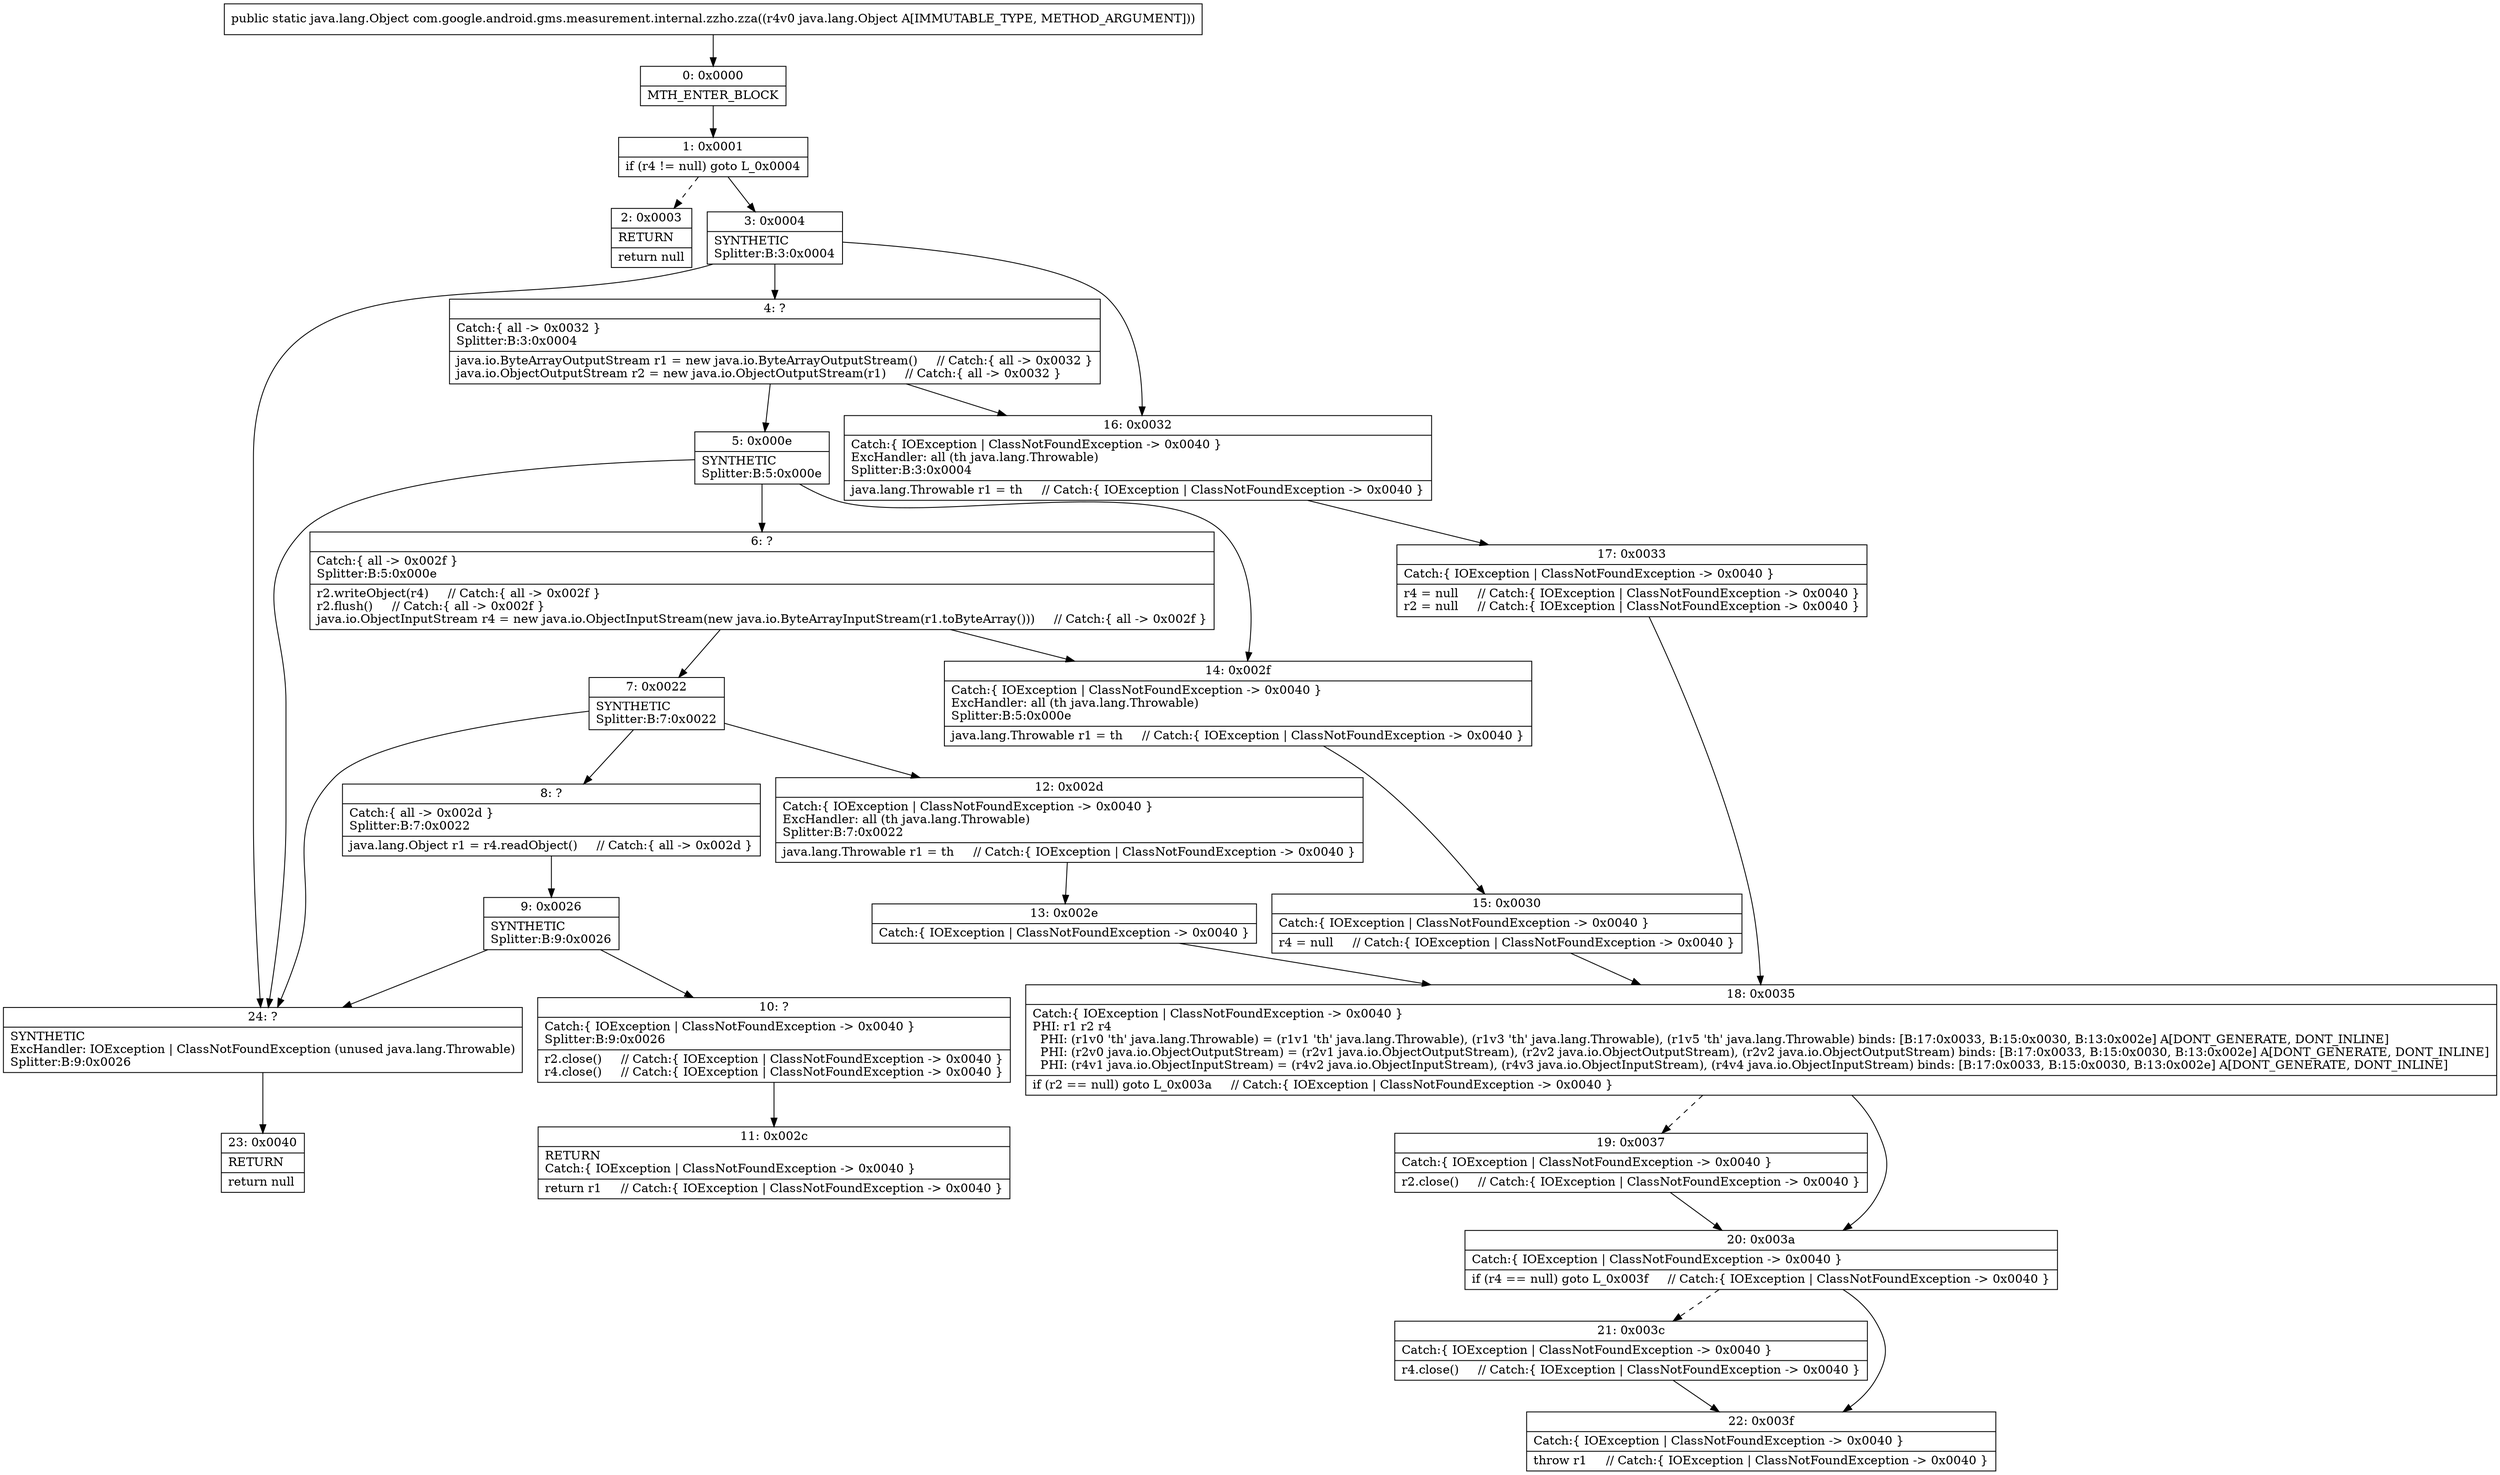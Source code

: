 digraph "CFG forcom.google.android.gms.measurement.internal.zzho.zza(Ljava\/lang\/Object;)Ljava\/lang\/Object;" {
Node_0 [shape=record,label="{0\:\ 0x0000|MTH_ENTER_BLOCK\l}"];
Node_1 [shape=record,label="{1\:\ 0x0001|if (r4 != null) goto L_0x0004\l}"];
Node_2 [shape=record,label="{2\:\ 0x0003|RETURN\l|return null\l}"];
Node_3 [shape=record,label="{3\:\ 0x0004|SYNTHETIC\lSplitter:B:3:0x0004\l}"];
Node_4 [shape=record,label="{4\:\ ?|Catch:\{ all \-\> 0x0032 \}\lSplitter:B:3:0x0004\l|java.io.ByteArrayOutputStream r1 = new java.io.ByteArrayOutputStream()     \/\/ Catch:\{ all \-\> 0x0032 \}\ljava.io.ObjectOutputStream r2 = new java.io.ObjectOutputStream(r1)     \/\/ Catch:\{ all \-\> 0x0032 \}\l}"];
Node_5 [shape=record,label="{5\:\ 0x000e|SYNTHETIC\lSplitter:B:5:0x000e\l}"];
Node_6 [shape=record,label="{6\:\ ?|Catch:\{ all \-\> 0x002f \}\lSplitter:B:5:0x000e\l|r2.writeObject(r4)     \/\/ Catch:\{ all \-\> 0x002f \}\lr2.flush()     \/\/ Catch:\{ all \-\> 0x002f \}\ljava.io.ObjectInputStream r4 = new java.io.ObjectInputStream(new java.io.ByteArrayInputStream(r1.toByteArray()))     \/\/ Catch:\{ all \-\> 0x002f \}\l}"];
Node_7 [shape=record,label="{7\:\ 0x0022|SYNTHETIC\lSplitter:B:7:0x0022\l}"];
Node_8 [shape=record,label="{8\:\ ?|Catch:\{ all \-\> 0x002d \}\lSplitter:B:7:0x0022\l|java.lang.Object r1 = r4.readObject()     \/\/ Catch:\{ all \-\> 0x002d \}\l}"];
Node_9 [shape=record,label="{9\:\ 0x0026|SYNTHETIC\lSplitter:B:9:0x0026\l}"];
Node_10 [shape=record,label="{10\:\ ?|Catch:\{ IOException \| ClassNotFoundException \-\> 0x0040 \}\lSplitter:B:9:0x0026\l|r2.close()     \/\/ Catch:\{ IOException \| ClassNotFoundException \-\> 0x0040 \}\lr4.close()     \/\/ Catch:\{ IOException \| ClassNotFoundException \-\> 0x0040 \}\l}"];
Node_11 [shape=record,label="{11\:\ 0x002c|RETURN\lCatch:\{ IOException \| ClassNotFoundException \-\> 0x0040 \}\l|return r1     \/\/ Catch:\{ IOException \| ClassNotFoundException \-\> 0x0040 \}\l}"];
Node_12 [shape=record,label="{12\:\ 0x002d|Catch:\{ IOException \| ClassNotFoundException \-\> 0x0040 \}\lExcHandler: all (th java.lang.Throwable)\lSplitter:B:7:0x0022\l|java.lang.Throwable r1 = th     \/\/ Catch:\{ IOException \| ClassNotFoundException \-\> 0x0040 \}\l}"];
Node_13 [shape=record,label="{13\:\ 0x002e|Catch:\{ IOException \| ClassNotFoundException \-\> 0x0040 \}\l}"];
Node_14 [shape=record,label="{14\:\ 0x002f|Catch:\{ IOException \| ClassNotFoundException \-\> 0x0040 \}\lExcHandler: all (th java.lang.Throwable)\lSplitter:B:5:0x000e\l|java.lang.Throwable r1 = th     \/\/ Catch:\{ IOException \| ClassNotFoundException \-\> 0x0040 \}\l}"];
Node_15 [shape=record,label="{15\:\ 0x0030|Catch:\{ IOException \| ClassNotFoundException \-\> 0x0040 \}\l|r4 = null     \/\/ Catch:\{ IOException \| ClassNotFoundException \-\> 0x0040 \}\l}"];
Node_16 [shape=record,label="{16\:\ 0x0032|Catch:\{ IOException \| ClassNotFoundException \-\> 0x0040 \}\lExcHandler: all (th java.lang.Throwable)\lSplitter:B:3:0x0004\l|java.lang.Throwable r1 = th     \/\/ Catch:\{ IOException \| ClassNotFoundException \-\> 0x0040 \}\l}"];
Node_17 [shape=record,label="{17\:\ 0x0033|Catch:\{ IOException \| ClassNotFoundException \-\> 0x0040 \}\l|r4 = null     \/\/ Catch:\{ IOException \| ClassNotFoundException \-\> 0x0040 \}\lr2 = null     \/\/ Catch:\{ IOException \| ClassNotFoundException \-\> 0x0040 \}\l}"];
Node_18 [shape=record,label="{18\:\ 0x0035|Catch:\{ IOException \| ClassNotFoundException \-\> 0x0040 \}\lPHI: r1 r2 r4 \l  PHI: (r1v0 'th' java.lang.Throwable) = (r1v1 'th' java.lang.Throwable), (r1v3 'th' java.lang.Throwable), (r1v5 'th' java.lang.Throwable) binds: [B:17:0x0033, B:15:0x0030, B:13:0x002e] A[DONT_GENERATE, DONT_INLINE]\l  PHI: (r2v0 java.io.ObjectOutputStream) = (r2v1 java.io.ObjectOutputStream), (r2v2 java.io.ObjectOutputStream), (r2v2 java.io.ObjectOutputStream) binds: [B:17:0x0033, B:15:0x0030, B:13:0x002e] A[DONT_GENERATE, DONT_INLINE]\l  PHI: (r4v1 java.io.ObjectInputStream) = (r4v2 java.io.ObjectInputStream), (r4v3 java.io.ObjectInputStream), (r4v4 java.io.ObjectInputStream) binds: [B:17:0x0033, B:15:0x0030, B:13:0x002e] A[DONT_GENERATE, DONT_INLINE]\l|if (r2 == null) goto L_0x003a     \/\/ Catch:\{ IOException \| ClassNotFoundException \-\> 0x0040 \}\l}"];
Node_19 [shape=record,label="{19\:\ 0x0037|Catch:\{ IOException \| ClassNotFoundException \-\> 0x0040 \}\l|r2.close()     \/\/ Catch:\{ IOException \| ClassNotFoundException \-\> 0x0040 \}\l}"];
Node_20 [shape=record,label="{20\:\ 0x003a|Catch:\{ IOException \| ClassNotFoundException \-\> 0x0040 \}\l|if (r4 == null) goto L_0x003f     \/\/ Catch:\{ IOException \| ClassNotFoundException \-\> 0x0040 \}\l}"];
Node_21 [shape=record,label="{21\:\ 0x003c|Catch:\{ IOException \| ClassNotFoundException \-\> 0x0040 \}\l|r4.close()     \/\/ Catch:\{ IOException \| ClassNotFoundException \-\> 0x0040 \}\l}"];
Node_22 [shape=record,label="{22\:\ 0x003f|Catch:\{ IOException \| ClassNotFoundException \-\> 0x0040 \}\l|throw r1     \/\/ Catch:\{ IOException \| ClassNotFoundException \-\> 0x0040 \}\l}"];
Node_23 [shape=record,label="{23\:\ 0x0040|RETURN\l|return null\l}"];
Node_24 [shape=record,label="{24\:\ ?|SYNTHETIC\lExcHandler: IOException \| ClassNotFoundException (unused java.lang.Throwable)\lSplitter:B:9:0x0026\l}"];
MethodNode[shape=record,label="{public static java.lang.Object com.google.android.gms.measurement.internal.zzho.zza((r4v0 java.lang.Object A[IMMUTABLE_TYPE, METHOD_ARGUMENT])) }"];
MethodNode -> Node_0;
Node_0 -> Node_1;
Node_1 -> Node_2[style=dashed];
Node_1 -> Node_3;
Node_3 -> Node_4;
Node_3 -> Node_16;
Node_3 -> Node_24;
Node_4 -> Node_5;
Node_4 -> Node_16;
Node_5 -> Node_6;
Node_5 -> Node_14;
Node_5 -> Node_24;
Node_6 -> Node_7;
Node_6 -> Node_14;
Node_7 -> Node_8;
Node_7 -> Node_12;
Node_7 -> Node_24;
Node_8 -> Node_9;
Node_9 -> Node_10;
Node_9 -> Node_24;
Node_10 -> Node_11;
Node_12 -> Node_13;
Node_13 -> Node_18;
Node_14 -> Node_15;
Node_15 -> Node_18;
Node_16 -> Node_17;
Node_17 -> Node_18;
Node_18 -> Node_19[style=dashed];
Node_18 -> Node_20;
Node_19 -> Node_20;
Node_20 -> Node_21[style=dashed];
Node_20 -> Node_22;
Node_21 -> Node_22;
Node_24 -> Node_23;
}

